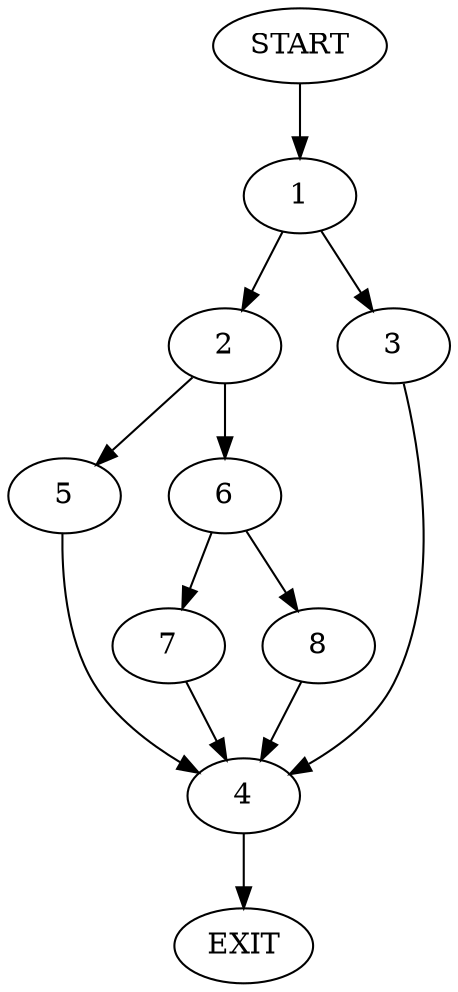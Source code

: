 digraph {
0 [label="START"];
1;
2;
3;
4;
5;
6;
7;
8;
9 [label="EXIT"];
0 -> 1;
1 -> 2;
1 -> 3;
3 -> 4;
2 -> 5;
2 -> 6;
4 -> 9;
5 -> 4;
6 -> 7;
6 -> 8;
7 -> 4;
8 -> 4;
}